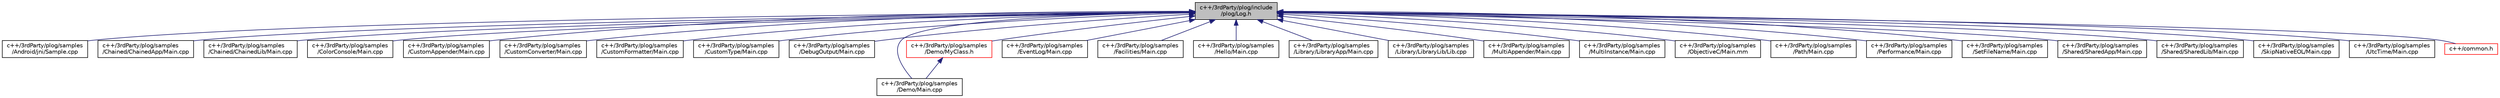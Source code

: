digraph "c++/3rdParty/plog/include/plog/Log.h"
{
 // LATEX_PDF_SIZE
  bgcolor="transparent";
  edge [fontname="Helvetica",fontsize="10",labelfontname="Helvetica",labelfontsize="10"];
  node [fontname="Helvetica",fontsize="10",shape=record];
  Node1 [label="c++/3rdParty/plog/include\l/plog/Log.h",height=0.2,width=0.4,color="black", fillcolor="grey75", style="filled", fontcolor="black",tooltip=" "];
  Node1 -> Node2 [dir="back",color="midnightblue",fontsize="10",style="solid",fontname="Helvetica"];
  Node2 [label="c++/3rdParty/plog/samples\l/Android/jni/Sample.cpp",height=0.2,width=0.4,color="black",URL="$_sample_8cpp.html",tooltip=" "];
  Node1 -> Node3 [dir="back",color="midnightblue",fontsize="10",style="solid",fontname="Helvetica"];
  Node3 [label="c++/3rdParty/plog/samples\l/Chained/ChainedApp/Main.cpp",height=0.2,width=0.4,color="black",URL="$3rd_party_2plog_2samples_2_chained_2_chained_app_2_main_8cpp.html",tooltip=" "];
  Node1 -> Node4 [dir="back",color="midnightblue",fontsize="10",style="solid",fontname="Helvetica"];
  Node4 [label="c++/3rdParty/plog/samples\l/Chained/ChainedLib/Main.cpp",height=0.2,width=0.4,color="black",URL="$3rd_party_2plog_2samples_2_chained_2_chained_lib_2_main_8cpp.html",tooltip=" "];
  Node1 -> Node5 [dir="back",color="midnightblue",fontsize="10",style="solid",fontname="Helvetica"];
  Node5 [label="c++/3rdParty/plog/samples\l/ColorConsole/Main.cpp",height=0.2,width=0.4,color="black",URL="$3rd_party_2plog_2samples_2_color_console_2_main_8cpp.html",tooltip=" "];
  Node1 -> Node6 [dir="back",color="midnightblue",fontsize="10",style="solid",fontname="Helvetica"];
  Node6 [label="c++/3rdParty/plog/samples\l/CustomAppender/Main.cpp",height=0.2,width=0.4,color="black",URL="$3rd_party_2plog_2samples_2_custom_appender_2_main_8cpp.html",tooltip=" "];
  Node1 -> Node7 [dir="back",color="midnightblue",fontsize="10",style="solid",fontname="Helvetica"];
  Node7 [label="c++/3rdParty/plog/samples\l/CustomConverter/Main.cpp",height=0.2,width=0.4,color="black",URL="$3rd_party_2plog_2samples_2_custom_converter_2_main_8cpp.html",tooltip=" "];
  Node1 -> Node8 [dir="back",color="midnightblue",fontsize="10",style="solid",fontname="Helvetica"];
  Node8 [label="c++/3rdParty/plog/samples\l/CustomFormatter/Main.cpp",height=0.2,width=0.4,color="black",URL="$3rd_party_2plog_2samples_2_custom_formatter_2_main_8cpp.html",tooltip=" "];
  Node1 -> Node9 [dir="back",color="midnightblue",fontsize="10",style="solid",fontname="Helvetica"];
  Node9 [label="c++/3rdParty/plog/samples\l/CustomType/Main.cpp",height=0.2,width=0.4,color="black",URL="$3rd_party_2plog_2samples_2_custom_type_2_main_8cpp.html",tooltip=" "];
  Node1 -> Node10 [dir="back",color="midnightblue",fontsize="10",style="solid",fontname="Helvetica"];
  Node10 [label="c++/3rdParty/plog/samples\l/DebugOutput/Main.cpp",height=0.2,width=0.4,color="black",URL="$3rd_party_2plog_2samples_2_debug_output_2_main_8cpp.html",tooltip=" "];
  Node1 -> Node11 [dir="back",color="midnightblue",fontsize="10",style="solid",fontname="Helvetica"];
  Node11 [label="c++/3rdParty/plog/samples\l/Demo/Main.cpp",height=0.2,width=0.4,color="black",URL="$3rd_party_2plog_2samples_2_demo_2_main_8cpp.html",tooltip=" "];
  Node1 -> Node12 [dir="back",color="midnightblue",fontsize="10",style="solid",fontname="Helvetica"];
  Node12 [label="c++/3rdParty/plog/samples\l/Demo/MyClass.h",height=0.2,width=0.4,color="red",URL="$_my_class_8h.html",tooltip=" "];
  Node12 -> Node11 [dir="back",color="midnightblue",fontsize="10",style="solid",fontname="Helvetica"];
  Node1 -> Node14 [dir="back",color="midnightblue",fontsize="10",style="solid",fontname="Helvetica"];
  Node14 [label="c++/3rdParty/plog/samples\l/EventLog/Main.cpp",height=0.2,width=0.4,color="black",URL="$3rd_party_2plog_2samples_2_event_log_2_main_8cpp.html",tooltip=" "];
  Node1 -> Node15 [dir="back",color="midnightblue",fontsize="10",style="solid",fontname="Helvetica"];
  Node15 [label="c++/3rdParty/plog/samples\l/Facilities/Main.cpp",height=0.2,width=0.4,color="black",URL="$3rd_party_2plog_2samples_2_facilities_2_main_8cpp.html",tooltip=" "];
  Node1 -> Node16 [dir="back",color="midnightblue",fontsize="10",style="solid",fontname="Helvetica"];
  Node16 [label="c++/3rdParty/plog/samples\l/Hello/Main.cpp",height=0.2,width=0.4,color="black",URL="$3rd_party_2plog_2samples_2_hello_2_main_8cpp.html",tooltip=" "];
  Node1 -> Node17 [dir="back",color="midnightblue",fontsize="10",style="solid",fontname="Helvetica"];
  Node17 [label="c++/3rdParty/plog/samples\l/Library/LibraryApp/Main.cpp",height=0.2,width=0.4,color="black",URL="$3rd_party_2plog_2samples_2_library_2_library_app_2_main_8cpp.html",tooltip=" "];
  Node1 -> Node18 [dir="back",color="midnightblue",fontsize="10",style="solid",fontname="Helvetica"];
  Node18 [label="c++/3rdParty/plog/samples\l/Library/LibraryLib/Lib.cpp",height=0.2,width=0.4,color="black",URL="$_lib_8cpp.html",tooltip=" "];
  Node1 -> Node19 [dir="back",color="midnightblue",fontsize="10",style="solid",fontname="Helvetica"];
  Node19 [label="c++/3rdParty/plog/samples\l/MultiAppender/Main.cpp",height=0.2,width=0.4,color="black",URL="$3rd_party_2plog_2samples_2_multi_appender_2_main_8cpp.html",tooltip=" "];
  Node1 -> Node20 [dir="back",color="midnightblue",fontsize="10",style="solid",fontname="Helvetica"];
  Node20 [label="c++/3rdParty/plog/samples\l/MultiInstance/Main.cpp",height=0.2,width=0.4,color="black",URL="$3rd_party_2plog_2samples_2_multi_instance_2_main_8cpp.html",tooltip=" "];
  Node1 -> Node21 [dir="back",color="midnightblue",fontsize="10",style="solid",fontname="Helvetica"];
  Node21 [label="c++/3rdParty/plog/samples\l/ObjectiveC/Main.mm",height=0.2,width=0.4,color="black",URL="$_main_8mm.html",tooltip=" "];
  Node1 -> Node22 [dir="back",color="midnightblue",fontsize="10",style="solid",fontname="Helvetica"];
  Node22 [label="c++/3rdParty/plog/samples\l/Path/Main.cpp",height=0.2,width=0.4,color="black",URL="$3rd_party_2plog_2samples_2_path_2_main_8cpp.html",tooltip=" "];
  Node1 -> Node23 [dir="back",color="midnightblue",fontsize="10",style="solid",fontname="Helvetica"];
  Node23 [label="c++/3rdParty/plog/samples\l/Performance/Main.cpp",height=0.2,width=0.4,color="black",URL="$3rd_party_2plog_2samples_2_performance_2_main_8cpp.html",tooltip=" "];
  Node1 -> Node24 [dir="back",color="midnightblue",fontsize="10",style="solid",fontname="Helvetica"];
  Node24 [label="c++/3rdParty/plog/samples\l/SetFileName/Main.cpp",height=0.2,width=0.4,color="black",URL="$3rd_party_2plog_2samples_2_set_file_name_2_main_8cpp.html",tooltip=" "];
  Node1 -> Node25 [dir="back",color="midnightblue",fontsize="10",style="solid",fontname="Helvetica"];
  Node25 [label="c++/3rdParty/plog/samples\l/Shared/SharedApp/Main.cpp",height=0.2,width=0.4,color="black",URL="$3rd_party_2plog_2samples_2_shared_2_shared_app_2_main_8cpp.html",tooltip=" "];
  Node1 -> Node26 [dir="back",color="midnightblue",fontsize="10",style="solid",fontname="Helvetica"];
  Node26 [label="c++/3rdParty/plog/samples\l/Shared/SharedLib/Main.cpp",height=0.2,width=0.4,color="black",URL="$3rd_party_2plog_2samples_2_shared_2_shared_lib_2_main_8cpp.html",tooltip=" "];
  Node1 -> Node27 [dir="back",color="midnightblue",fontsize="10",style="solid",fontname="Helvetica"];
  Node27 [label="c++/3rdParty/plog/samples\l/SkipNativeEOL/Main.cpp",height=0.2,width=0.4,color="black",URL="$3rd_party_2plog_2samples_2_skip_native_e_o_l_2_main_8cpp.html",tooltip=" "];
  Node1 -> Node28 [dir="back",color="midnightblue",fontsize="10",style="solid",fontname="Helvetica"];
  Node28 [label="c++/3rdParty/plog/samples\l/UtcTime/Main.cpp",height=0.2,width=0.4,color="black",URL="$3rd_party_2plog_2samples_2_utc_time_2_main_8cpp.html",tooltip=" "];
  Node1 -> Node29 [dir="back",color="midnightblue",fontsize="10",style="solid",fontname="Helvetica"];
  Node29 [label="c++/common.h",height=0.2,width=0.4,color="red",URL="$common_8h.html",tooltip=" "];
}
